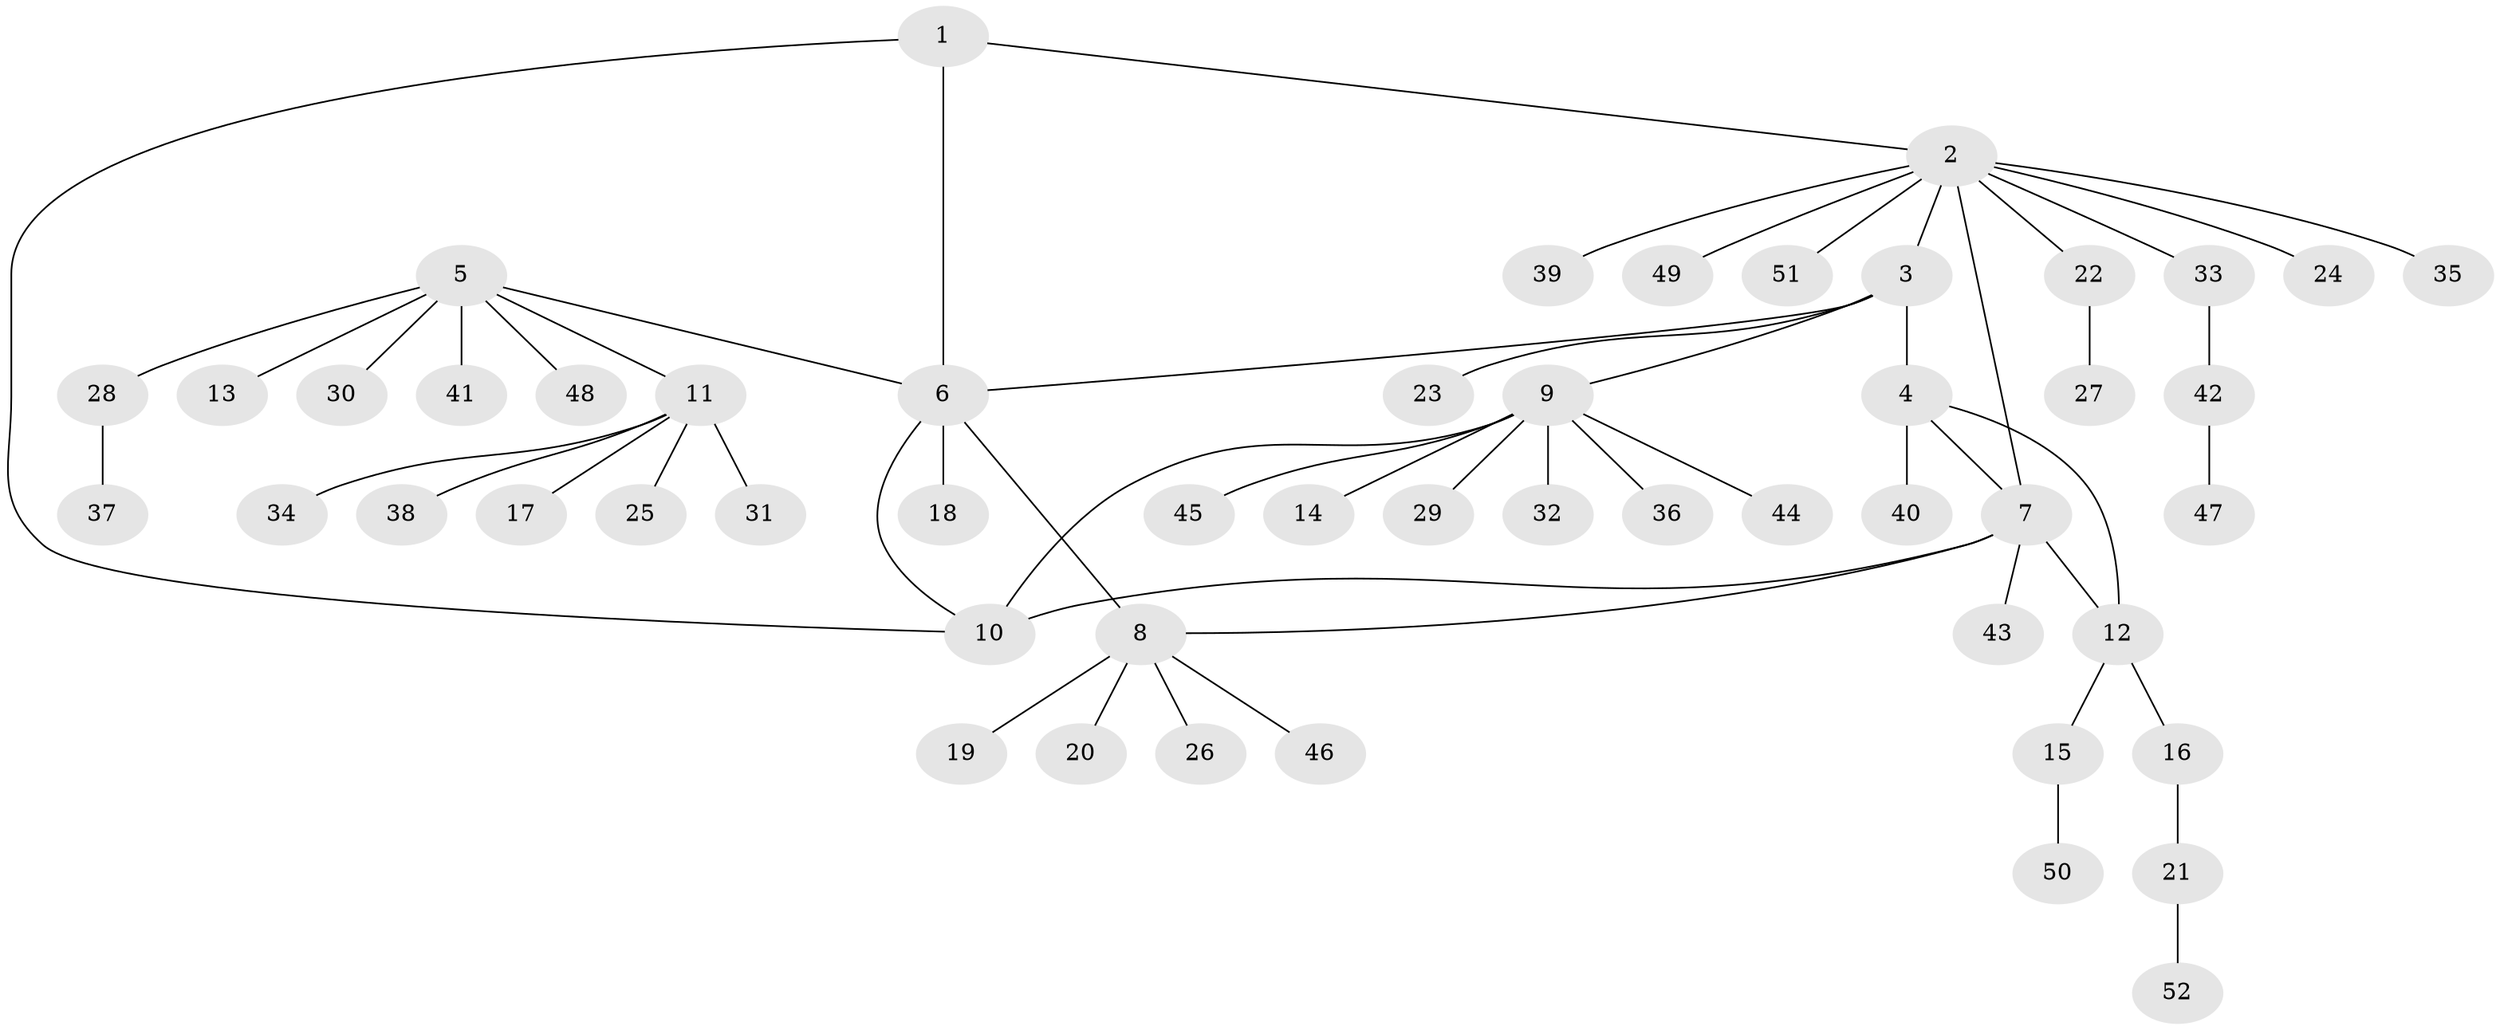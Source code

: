 // coarse degree distribution, {5: 0.03225806451612903, 3: 0.06451612903225806, 1: 0.7419354838709677, 6: 0.06451612903225806, 11: 0.03225806451612903, 2: 0.03225806451612903, 7: 0.03225806451612903}
// Generated by graph-tools (version 1.1) at 2025/58/03/04/25 21:58:37]
// undirected, 52 vertices, 58 edges
graph export_dot {
graph [start="1"]
  node [color=gray90,style=filled];
  1;
  2;
  3;
  4;
  5;
  6;
  7;
  8;
  9;
  10;
  11;
  12;
  13;
  14;
  15;
  16;
  17;
  18;
  19;
  20;
  21;
  22;
  23;
  24;
  25;
  26;
  27;
  28;
  29;
  30;
  31;
  32;
  33;
  34;
  35;
  36;
  37;
  38;
  39;
  40;
  41;
  42;
  43;
  44;
  45;
  46;
  47;
  48;
  49;
  50;
  51;
  52;
  1 -- 2;
  1 -- 6;
  1 -- 10;
  2 -- 3;
  2 -- 7;
  2 -- 22;
  2 -- 24;
  2 -- 33;
  2 -- 35;
  2 -- 39;
  2 -- 49;
  2 -- 51;
  3 -- 4;
  3 -- 6;
  3 -- 9;
  3 -- 23;
  4 -- 7;
  4 -- 12;
  4 -- 40;
  5 -- 6;
  5 -- 11;
  5 -- 13;
  5 -- 28;
  5 -- 30;
  5 -- 41;
  5 -- 48;
  6 -- 8;
  6 -- 10;
  6 -- 18;
  7 -- 8;
  7 -- 10;
  7 -- 12;
  7 -- 43;
  8 -- 19;
  8 -- 20;
  8 -- 26;
  8 -- 46;
  9 -- 10;
  9 -- 14;
  9 -- 29;
  9 -- 32;
  9 -- 36;
  9 -- 44;
  9 -- 45;
  11 -- 17;
  11 -- 25;
  11 -- 31;
  11 -- 34;
  11 -- 38;
  12 -- 15;
  12 -- 16;
  15 -- 50;
  16 -- 21;
  21 -- 52;
  22 -- 27;
  28 -- 37;
  33 -- 42;
  42 -- 47;
}
